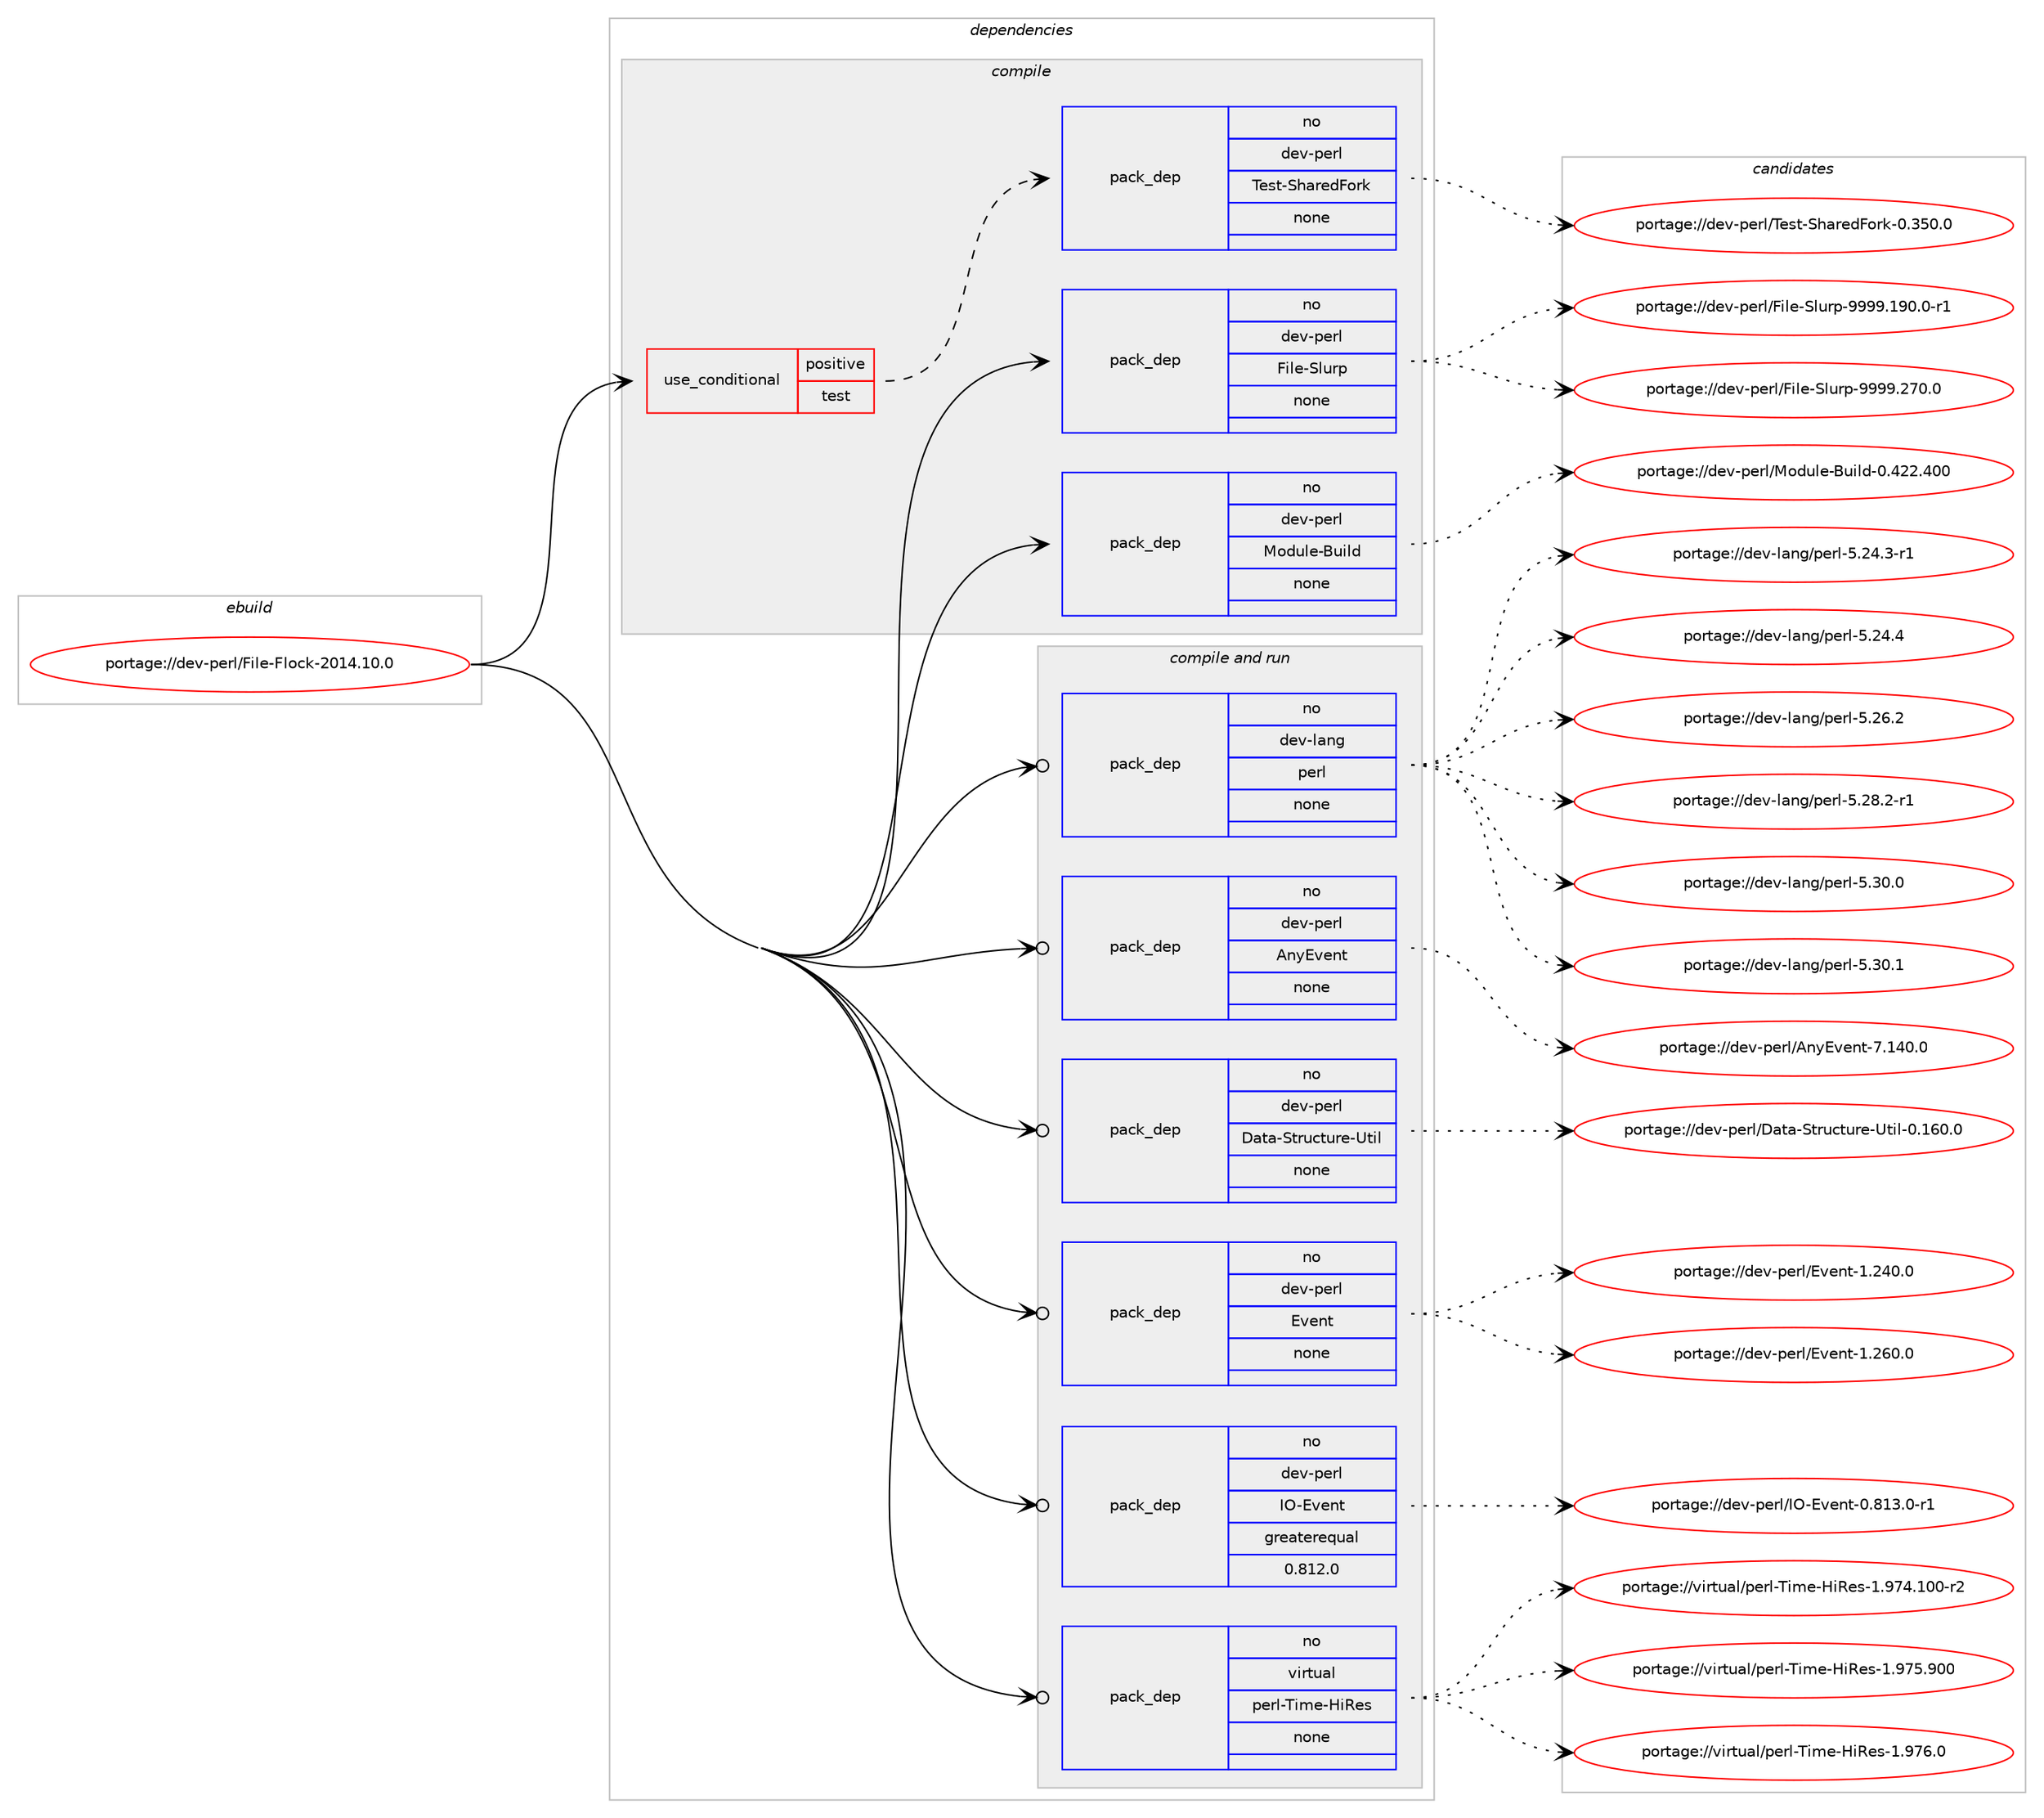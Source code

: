 digraph prolog {

# *************
# Graph options
# *************

newrank=true;
concentrate=true;
compound=true;
graph [rankdir=LR,fontname=Helvetica,fontsize=10,ranksep=1.5];#, ranksep=2.5, nodesep=0.2];
edge  [arrowhead=vee];
node  [fontname=Helvetica,fontsize=10];

# **********
# The ebuild
# **********

subgraph cluster_leftcol {
color=gray;
rank=same;
label=<<i>ebuild</i>>;
id [label="portage://dev-perl/File-Flock-2014.10.0", color=red, width=4, href="../dev-perl/File-Flock-2014.10.0.svg"];
}

# ****************
# The dependencies
# ****************

subgraph cluster_midcol {
color=gray;
label=<<i>dependencies</i>>;
subgraph cluster_compile {
fillcolor="#eeeeee";
style=filled;
label=<<i>compile</i>>;
subgraph cond22947 {
dependency112983 [label=<<TABLE BORDER="0" CELLBORDER="1" CELLSPACING="0" CELLPADDING="4"><TR><TD ROWSPAN="3" CELLPADDING="10">use_conditional</TD></TR><TR><TD>positive</TD></TR><TR><TD>test</TD></TR></TABLE>>, shape=none, color=red];
subgraph pack86858 {
dependency112984 [label=<<TABLE BORDER="0" CELLBORDER="1" CELLSPACING="0" CELLPADDING="4" WIDTH="220"><TR><TD ROWSPAN="6" CELLPADDING="30">pack_dep</TD></TR><TR><TD WIDTH="110">no</TD></TR><TR><TD>dev-perl</TD></TR><TR><TD>Test-SharedFork</TD></TR><TR><TD>none</TD></TR><TR><TD></TD></TR></TABLE>>, shape=none, color=blue];
}
dependency112983:e -> dependency112984:w [weight=20,style="dashed",arrowhead="vee"];
}
id:e -> dependency112983:w [weight=20,style="solid",arrowhead="vee"];
subgraph pack86859 {
dependency112985 [label=<<TABLE BORDER="0" CELLBORDER="1" CELLSPACING="0" CELLPADDING="4" WIDTH="220"><TR><TD ROWSPAN="6" CELLPADDING="30">pack_dep</TD></TR><TR><TD WIDTH="110">no</TD></TR><TR><TD>dev-perl</TD></TR><TR><TD>File-Slurp</TD></TR><TR><TD>none</TD></TR><TR><TD></TD></TR></TABLE>>, shape=none, color=blue];
}
id:e -> dependency112985:w [weight=20,style="solid",arrowhead="vee"];
subgraph pack86860 {
dependency112986 [label=<<TABLE BORDER="0" CELLBORDER="1" CELLSPACING="0" CELLPADDING="4" WIDTH="220"><TR><TD ROWSPAN="6" CELLPADDING="30">pack_dep</TD></TR><TR><TD WIDTH="110">no</TD></TR><TR><TD>dev-perl</TD></TR><TR><TD>Module-Build</TD></TR><TR><TD>none</TD></TR><TR><TD></TD></TR></TABLE>>, shape=none, color=blue];
}
id:e -> dependency112986:w [weight=20,style="solid",arrowhead="vee"];
}
subgraph cluster_compileandrun {
fillcolor="#eeeeee";
style=filled;
label=<<i>compile and run</i>>;
subgraph pack86861 {
dependency112987 [label=<<TABLE BORDER="0" CELLBORDER="1" CELLSPACING="0" CELLPADDING="4" WIDTH="220"><TR><TD ROWSPAN="6" CELLPADDING="30">pack_dep</TD></TR><TR><TD WIDTH="110">no</TD></TR><TR><TD>dev-lang</TD></TR><TR><TD>perl</TD></TR><TR><TD>none</TD></TR><TR><TD></TD></TR></TABLE>>, shape=none, color=blue];
}
id:e -> dependency112987:w [weight=20,style="solid",arrowhead="odotvee"];
subgraph pack86862 {
dependency112988 [label=<<TABLE BORDER="0" CELLBORDER="1" CELLSPACING="0" CELLPADDING="4" WIDTH="220"><TR><TD ROWSPAN="6" CELLPADDING="30">pack_dep</TD></TR><TR><TD WIDTH="110">no</TD></TR><TR><TD>dev-perl</TD></TR><TR><TD>AnyEvent</TD></TR><TR><TD>none</TD></TR><TR><TD></TD></TR></TABLE>>, shape=none, color=blue];
}
id:e -> dependency112988:w [weight=20,style="solid",arrowhead="odotvee"];
subgraph pack86863 {
dependency112989 [label=<<TABLE BORDER="0" CELLBORDER="1" CELLSPACING="0" CELLPADDING="4" WIDTH="220"><TR><TD ROWSPAN="6" CELLPADDING="30">pack_dep</TD></TR><TR><TD WIDTH="110">no</TD></TR><TR><TD>dev-perl</TD></TR><TR><TD>Data-Structure-Util</TD></TR><TR><TD>none</TD></TR><TR><TD></TD></TR></TABLE>>, shape=none, color=blue];
}
id:e -> dependency112989:w [weight=20,style="solid",arrowhead="odotvee"];
subgraph pack86864 {
dependency112990 [label=<<TABLE BORDER="0" CELLBORDER="1" CELLSPACING="0" CELLPADDING="4" WIDTH="220"><TR><TD ROWSPAN="6" CELLPADDING="30">pack_dep</TD></TR><TR><TD WIDTH="110">no</TD></TR><TR><TD>dev-perl</TD></TR><TR><TD>Event</TD></TR><TR><TD>none</TD></TR><TR><TD></TD></TR></TABLE>>, shape=none, color=blue];
}
id:e -> dependency112990:w [weight=20,style="solid",arrowhead="odotvee"];
subgraph pack86865 {
dependency112991 [label=<<TABLE BORDER="0" CELLBORDER="1" CELLSPACING="0" CELLPADDING="4" WIDTH="220"><TR><TD ROWSPAN="6" CELLPADDING="30">pack_dep</TD></TR><TR><TD WIDTH="110">no</TD></TR><TR><TD>dev-perl</TD></TR><TR><TD>IO-Event</TD></TR><TR><TD>greaterequal</TD></TR><TR><TD>0.812.0</TD></TR></TABLE>>, shape=none, color=blue];
}
id:e -> dependency112991:w [weight=20,style="solid",arrowhead="odotvee"];
subgraph pack86866 {
dependency112992 [label=<<TABLE BORDER="0" CELLBORDER="1" CELLSPACING="0" CELLPADDING="4" WIDTH="220"><TR><TD ROWSPAN="6" CELLPADDING="30">pack_dep</TD></TR><TR><TD WIDTH="110">no</TD></TR><TR><TD>virtual</TD></TR><TR><TD>perl-Time-HiRes</TD></TR><TR><TD>none</TD></TR><TR><TD></TD></TR></TABLE>>, shape=none, color=blue];
}
id:e -> dependency112992:w [weight=20,style="solid",arrowhead="odotvee"];
}
subgraph cluster_run {
fillcolor="#eeeeee";
style=filled;
label=<<i>run</i>>;
}
}

# **************
# The candidates
# **************

subgraph cluster_choices {
rank=same;
color=gray;
label=<<i>candidates</i>>;

subgraph choice86858 {
color=black;
nodesep=1;
choiceportage100101118451121011141084784101115116458310497114101100701111141074548465153484648 [label="portage://dev-perl/Test-SharedFork-0.350.0", color=red, width=4,href="../dev-perl/Test-SharedFork-0.350.0.svg"];
dependency112984:e -> choiceportage100101118451121011141084784101115116458310497114101100701111141074548465153484648:w [style=dotted,weight="100"];
}
subgraph choice86859 {
color=black;
nodesep=1;
choiceportage100101118451121011141084770105108101458310811711411245575757574649574846484511449 [label="portage://dev-perl/File-Slurp-9999.190.0-r1", color=red, width=4,href="../dev-perl/File-Slurp-9999.190.0-r1.svg"];
choiceportage10010111845112101114108477010510810145831081171141124557575757465055484648 [label="portage://dev-perl/File-Slurp-9999.270.0", color=red, width=4,href="../dev-perl/File-Slurp-9999.270.0.svg"];
dependency112985:e -> choiceportage100101118451121011141084770105108101458310811711411245575757574649574846484511449:w [style=dotted,weight="100"];
dependency112985:e -> choiceportage10010111845112101114108477010510810145831081171141124557575757465055484648:w [style=dotted,weight="100"];
}
subgraph choice86860 {
color=black;
nodesep=1;
choiceportage100101118451121011141084777111100117108101456611710510810045484652505046524848 [label="portage://dev-perl/Module-Build-0.422.400", color=red, width=4,href="../dev-perl/Module-Build-0.422.400.svg"];
dependency112986:e -> choiceportage100101118451121011141084777111100117108101456611710510810045484652505046524848:w [style=dotted,weight="100"];
}
subgraph choice86861 {
color=black;
nodesep=1;
choiceportage100101118451089711010347112101114108455346505246514511449 [label="portage://dev-lang/perl-5.24.3-r1", color=red, width=4,href="../dev-lang/perl-5.24.3-r1.svg"];
choiceportage10010111845108971101034711210111410845534650524652 [label="portage://dev-lang/perl-5.24.4", color=red, width=4,href="../dev-lang/perl-5.24.4.svg"];
choiceportage10010111845108971101034711210111410845534650544650 [label="portage://dev-lang/perl-5.26.2", color=red, width=4,href="../dev-lang/perl-5.26.2.svg"];
choiceportage100101118451089711010347112101114108455346505646504511449 [label="portage://dev-lang/perl-5.28.2-r1", color=red, width=4,href="../dev-lang/perl-5.28.2-r1.svg"];
choiceportage10010111845108971101034711210111410845534651484648 [label="portage://dev-lang/perl-5.30.0", color=red, width=4,href="../dev-lang/perl-5.30.0.svg"];
choiceportage10010111845108971101034711210111410845534651484649 [label="portage://dev-lang/perl-5.30.1", color=red, width=4,href="../dev-lang/perl-5.30.1.svg"];
dependency112987:e -> choiceportage100101118451089711010347112101114108455346505246514511449:w [style=dotted,weight="100"];
dependency112987:e -> choiceportage10010111845108971101034711210111410845534650524652:w [style=dotted,weight="100"];
dependency112987:e -> choiceportage10010111845108971101034711210111410845534650544650:w [style=dotted,weight="100"];
dependency112987:e -> choiceportage100101118451089711010347112101114108455346505646504511449:w [style=dotted,weight="100"];
dependency112987:e -> choiceportage10010111845108971101034711210111410845534651484648:w [style=dotted,weight="100"];
dependency112987:e -> choiceportage10010111845108971101034711210111410845534651484649:w [style=dotted,weight="100"];
}
subgraph choice86862 {
color=black;
nodesep=1;
choiceportage100101118451121011141084765110121691181011101164555464952484648 [label="portage://dev-perl/AnyEvent-7.140.0", color=red, width=4,href="../dev-perl/AnyEvent-7.140.0.svg"];
dependency112988:e -> choiceportage100101118451121011141084765110121691181011101164555464952484648:w [style=dotted,weight="100"];
}
subgraph choice86863 {
color=black;
nodesep=1;
choiceportage100101118451121011141084768971169745831161141179911611711410145851161051084548464954484648 [label="portage://dev-perl/Data-Structure-Util-0.160.0", color=red, width=4,href="../dev-perl/Data-Structure-Util-0.160.0.svg"];
dependency112989:e -> choiceportage100101118451121011141084768971169745831161141179911611711410145851161051084548464954484648:w [style=dotted,weight="100"];
}
subgraph choice86864 {
color=black;
nodesep=1;
choiceportage1001011184511210111410847691181011101164549465052484648 [label="portage://dev-perl/Event-1.240.0", color=red, width=4,href="../dev-perl/Event-1.240.0.svg"];
choiceportage1001011184511210111410847691181011101164549465054484648 [label="portage://dev-perl/Event-1.260.0", color=red, width=4,href="../dev-perl/Event-1.260.0.svg"];
dependency112990:e -> choiceportage1001011184511210111410847691181011101164549465052484648:w [style=dotted,weight="100"];
dependency112990:e -> choiceportage1001011184511210111410847691181011101164549465054484648:w [style=dotted,weight="100"];
}
subgraph choice86865 {
color=black;
nodesep=1;
choiceportage10010111845112101114108477379456911810111011645484656495146484511449 [label="portage://dev-perl/IO-Event-0.813.0-r1", color=red, width=4,href="../dev-perl/IO-Event-0.813.0-r1.svg"];
dependency112991:e -> choiceportage10010111845112101114108477379456911810111011645484656495146484511449:w [style=dotted,weight="100"];
}
subgraph choice86866 {
color=black;
nodesep=1;
choiceportage11810511411611797108471121011141084584105109101457210582101115454946575552464948484511450 [label="portage://virtual/perl-Time-HiRes-1.974.100-r2", color=red, width=4,href="../virtual/perl-Time-HiRes-1.974.100-r2.svg"];
choiceportage1181051141161179710847112101114108458410510910145721058210111545494657555346574848 [label="portage://virtual/perl-Time-HiRes-1.975.900", color=red, width=4,href="../virtual/perl-Time-HiRes-1.975.900.svg"];
choiceportage118105114116117971084711210111410845841051091014572105821011154549465755544648 [label="portage://virtual/perl-Time-HiRes-1.976.0", color=red, width=4,href="../virtual/perl-Time-HiRes-1.976.0.svg"];
dependency112992:e -> choiceportage11810511411611797108471121011141084584105109101457210582101115454946575552464948484511450:w [style=dotted,weight="100"];
dependency112992:e -> choiceportage1181051141161179710847112101114108458410510910145721058210111545494657555346574848:w [style=dotted,weight="100"];
dependency112992:e -> choiceportage118105114116117971084711210111410845841051091014572105821011154549465755544648:w [style=dotted,weight="100"];
}
}

}

